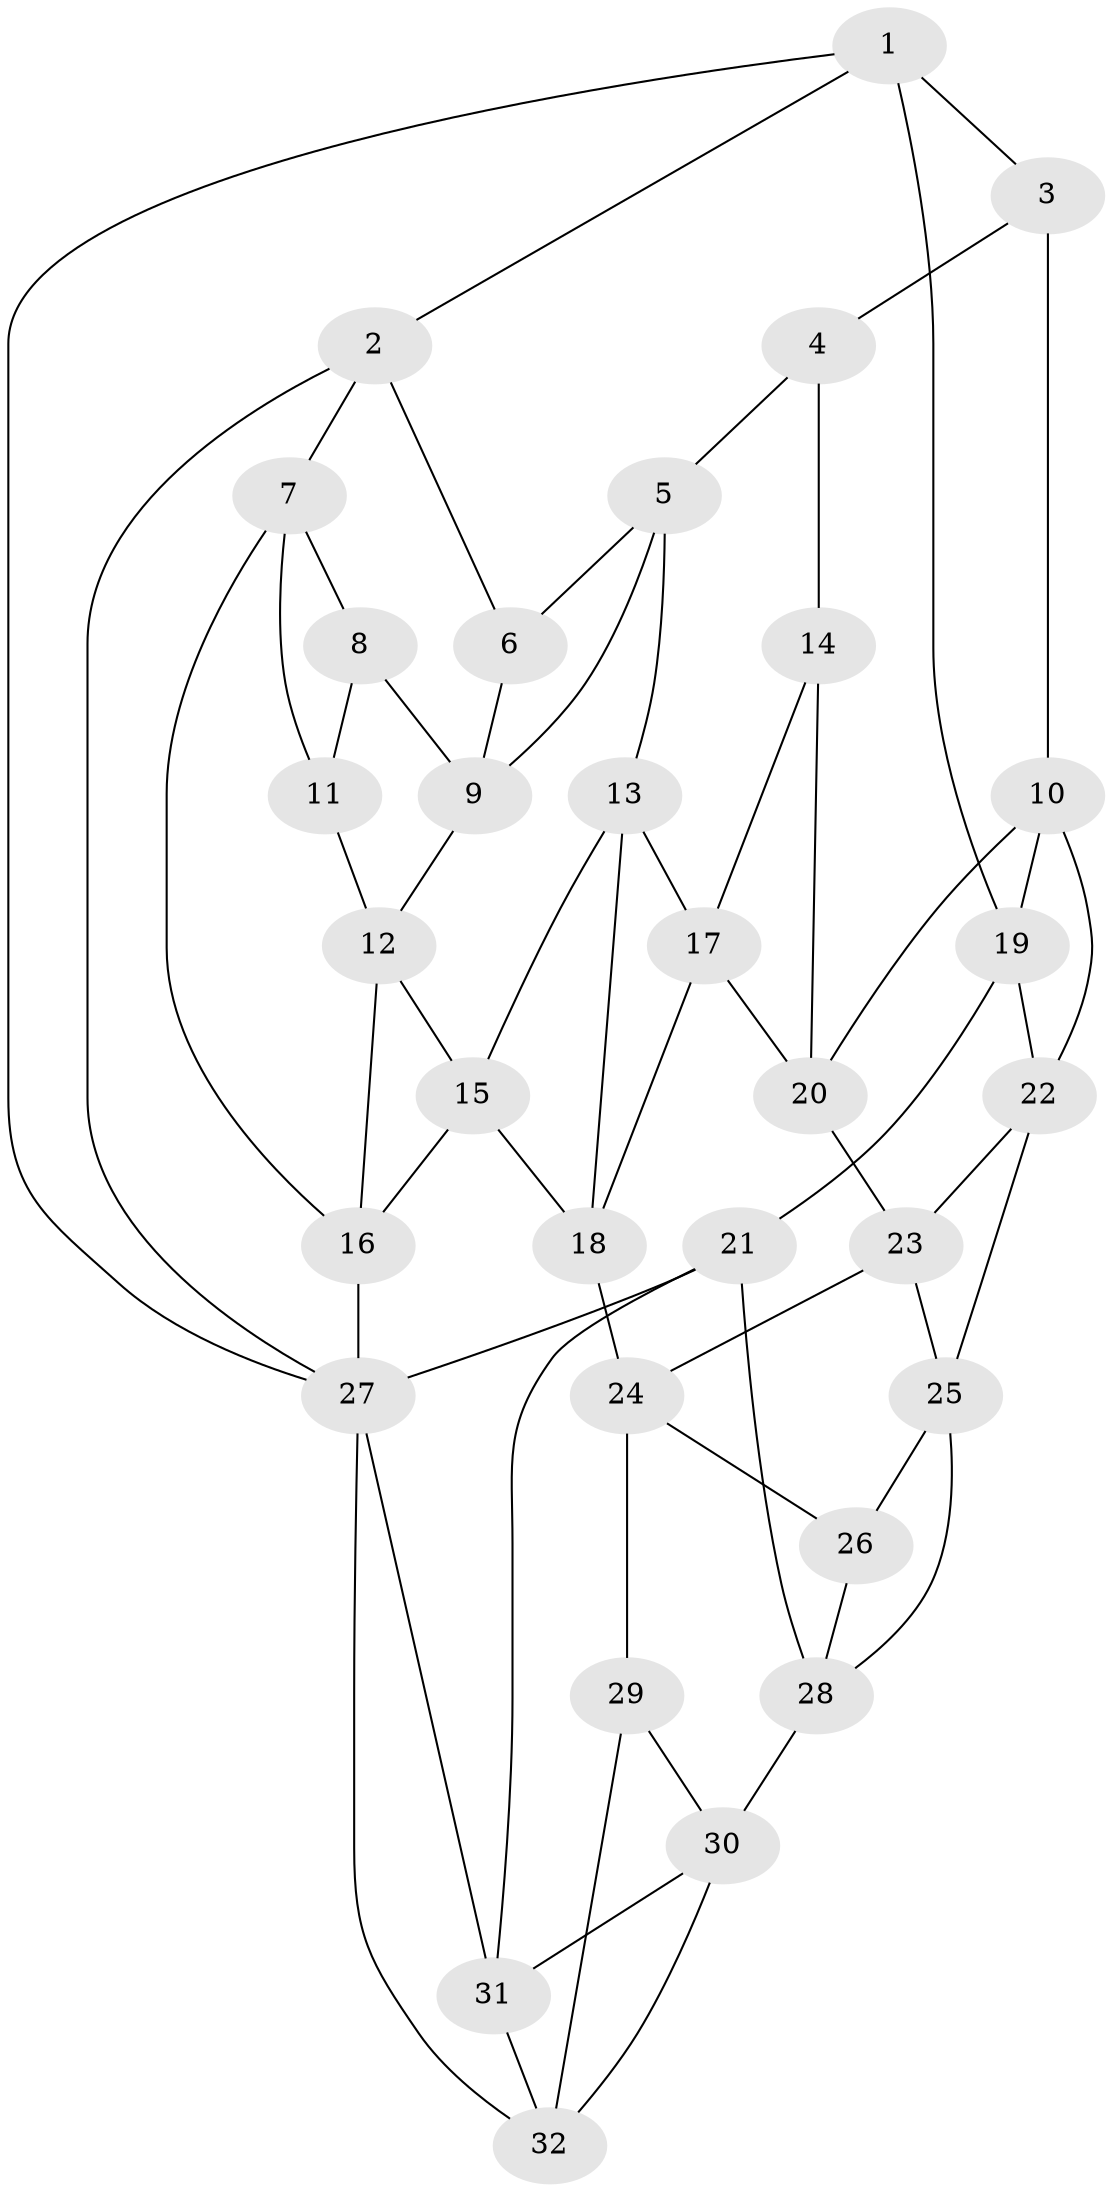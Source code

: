 // original degree distribution, {3: 0.05, 5: 0.5166666666666667, 4: 0.21666666666666667, 6: 0.21666666666666667}
// Generated by graph-tools (version 1.1) at 2025/51/03/09/25 03:51:06]
// undirected, 32 vertices, 61 edges
graph export_dot {
graph [start="1"]
  node [color=gray90,style=filled];
  1;
  2;
  3;
  4;
  5;
  6;
  7;
  8;
  9;
  10;
  11;
  12;
  13;
  14;
  15;
  16;
  17;
  18;
  19;
  20;
  21;
  22;
  23;
  24;
  25;
  26;
  27;
  28;
  29;
  30;
  31;
  32;
  1 -- 2 [weight=1.0];
  1 -- 3 [weight=1.0];
  1 -- 19 [weight=1.0];
  1 -- 27 [weight=1.0];
  2 -- 6 [weight=1.0];
  2 -- 7 [weight=1.0];
  2 -- 27 [weight=1.0];
  3 -- 4 [weight=1.0];
  3 -- 10 [weight=1.0];
  4 -- 5 [weight=1.0];
  4 -- 14 [weight=2.0];
  5 -- 6 [weight=1.0];
  5 -- 9 [weight=1.0];
  5 -- 13 [weight=1.0];
  6 -- 9 [weight=1.0];
  7 -- 8 [weight=1.0];
  7 -- 11 [weight=1.0];
  7 -- 16 [weight=1.0];
  8 -- 9 [weight=1.0];
  8 -- 11 [weight=1.0];
  9 -- 12 [weight=1.0];
  10 -- 19 [weight=1.0];
  10 -- 20 [weight=1.0];
  10 -- 22 [weight=1.0];
  11 -- 12 [weight=1.0];
  12 -- 15 [weight=1.0];
  12 -- 16 [weight=1.0];
  13 -- 15 [weight=1.0];
  13 -- 17 [weight=1.0];
  13 -- 18 [weight=1.0];
  14 -- 17 [weight=1.0];
  14 -- 20 [weight=1.0];
  15 -- 16 [weight=1.0];
  15 -- 18 [weight=1.0];
  16 -- 27 [weight=1.0];
  17 -- 18 [weight=1.0];
  17 -- 20 [weight=1.0];
  18 -- 24 [weight=1.0];
  19 -- 21 [weight=1.0];
  19 -- 22 [weight=1.0];
  20 -- 23 [weight=1.0];
  21 -- 27 [weight=1.0];
  21 -- 28 [weight=1.0];
  21 -- 31 [weight=1.0];
  22 -- 23 [weight=1.0];
  22 -- 25 [weight=1.0];
  23 -- 24 [weight=1.0];
  23 -- 25 [weight=1.0];
  24 -- 26 [weight=1.0];
  24 -- 29 [weight=1.0];
  25 -- 26 [weight=1.0];
  25 -- 28 [weight=1.0];
  26 -- 28 [weight=1.0];
  27 -- 31 [weight=1.0];
  27 -- 32 [weight=1.0];
  28 -- 30 [weight=1.0];
  29 -- 30 [weight=1.0];
  29 -- 32 [weight=1.0];
  30 -- 31 [weight=1.0];
  30 -- 32 [weight=1.0];
  31 -- 32 [weight=1.0];
}
